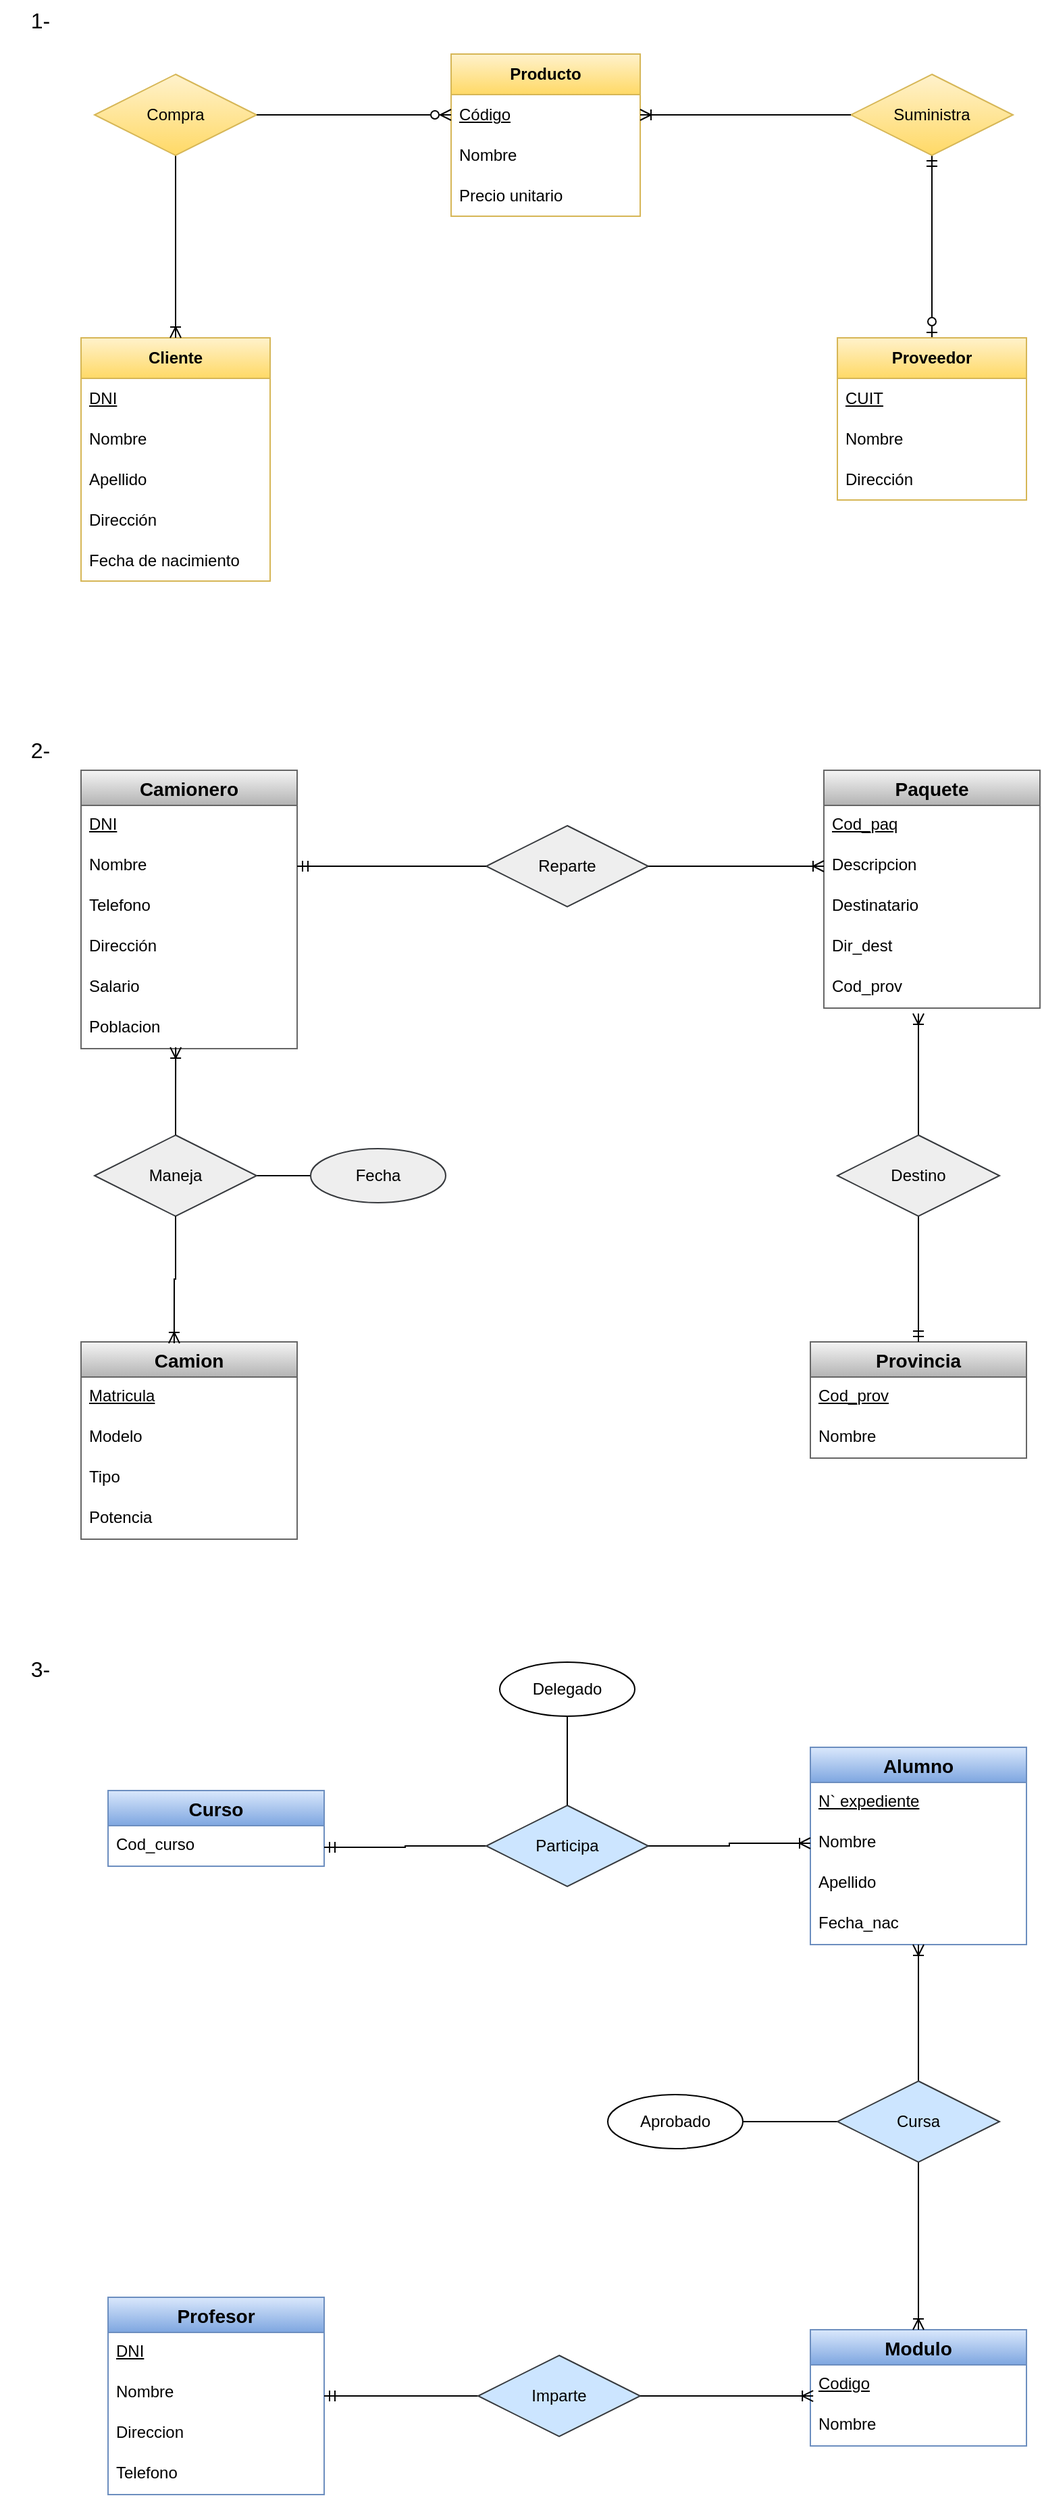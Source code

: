 <mxfile version="24.2.7" type="github">
  <diagram name="Página-1" id="JKMxo9DjYu4owPOHbT-M">
    <mxGraphModel dx="1434" dy="748" grid="1" gridSize="10" guides="1" tooltips="1" connect="1" arrows="1" fold="1" page="1" pageScale="1" pageWidth="827" pageHeight="1169" math="0" shadow="0">
      <root>
        <mxCell id="0" />
        <mxCell id="1" parent="0" />
        <mxCell id="mclD6wD43o4qSjd1h-Sg-1" value="Cliente" style="swimlane;fontStyle=1;childLayout=stackLayout;horizontal=1;startSize=30;horizontalStack=0;resizeParent=1;resizeParentMax=0;resizeLast=0;collapsible=1;marginBottom=0;whiteSpace=wrap;html=1;fillColor=#fff2cc;gradientColor=#ffd966;strokeColor=#d6b656;" parent="1" vertex="1">
          <mxGeometry x="70" y="280" width="140" height="180" as="geometry" />
        </mxCell>
        <mxCell id="mclD6wD43o4qSjd1h-Sg-4" value="DNI" style="text;strokeColor=none;fillColor=none;align=left;verticalAlign=middle;spacingLeft=4;spacingRight=4;overflow=hidden;points=[[0,0.5],[1,0.5]];portConstraint=eastwest;rotatable=0;whiteSpace=wrap;html=1;fontStyle=4" parent="mclD6wD43o4qSjd1h-Sg-1" vertex="1">
          <mxGeometry y="30" width="140" height="30" as="geometry" />
        </mxCell>
        <mxCell id="mclD6wD43o4qSjd1h-Sg-2" value="Nombre" style="text;strokeColor=none;fillColor=none;align=left;verticalAlign=middle;spacingLeft=4;spacingRight=4;overflow=hidden;points=[[0,0.5],[1,0.5]];portConstraint=eastwest;rotatable=0;whiteSpace=wrap;html=1;" parent="mclD6wD43o4qSjd1h-Sg-1" vertex="1">
          <mxGeometry y="60" width="140" height="30" as="geometry" />
        </mxCell>
        <mxCell id="mclD6wD43o4qSjd1h-Sg-3" value="Apellido" style="text;strokeColor=none;fillColor=none;align=left;verticalAlign=middle;spacingLeft=4;spacingRight=4;overflow=hidden;points=[[0,0.5],[1,0.5]];portConstraint=eastwest;rotatable=0;whiteSpace=wrap;html=1;" parent="mclD6wD43o4qSjd1h-Sg-1" vertex="1">
          <mxGeometry y="90" width="140" height="30" as="geometry" />
        </mxCell>
        <mxCell id="mclD6wD43o4qSjd1h-Sg-6" value="Dirección" style="text;strokeColor=none;fillColor=none;align=left;verticalAlign=middle;spacingLeft=4;spacingRight=4;overflow=hidden;points=[[0,0.5],[1,0.5]];portConstraint=eastwest;rotatable=0;whiteSpace=wrap;html=1;" parent="mclD6wD43o4qSjd1h-Sg-1" vertex="1">
          <mxGeometry y="120" width="140" height="30" as="geometry" />
        </mxCell>
        <mxCell id="mclD6wD43o4qSjd1h-Sg-5" value="Fecha de nacimiento" style="text;strokeColor=none;fillColor=none;align=left;verticalAlign=middle;spacingLeft=4;spacingRight=4;overflow=hidden;points=[[0,0.5],[1,0.5]];portConstraint=eastwest;rotatable=0;whiteSpace=wrap;html=1;" parent="mclD6wD43o4qSjd1h-Sg-1" vertex="1">
          <mxGeometry y="150" width="140" height="30" as="geometry" />
        </mxCell>
        <mxCell id="mclD6wD43o4qSjd1h-Sg-7" value="Producto" style="swimlane;fontStyle=1;childLayout=stackLayout;horizontal=1;startSize=30;horizontalStack=0;resizeParent=1;resizeParentMax=0;resizeLast=0;collapsible=1;marginBottom=0;whiteSpace=wrap;html=1;fillColor=#fff2cc;gradientColor=#ffd966;strokeColor=#d6b656;" parent="1" vertex="1">
          <mxGeometry x="344" y="70" width="140" height="120" as="geometry" />
        </mxCell>
        <mxCell id="mclD6wD43o4qSjd1h-Sg-9" value="Código" style="text;strokeColor=none;fillColor=none;align=left;verticalAlign=middle;spacingLeft=4;spacingRight=4;overflow=hidden;points=[[0,0.5],[1,0.5]];portConstraint=eastwest;rotatable=0;whiteSpace=wrap;html=1;fontStyle=4" parent="mclD6wD43o4qSjd1h-Sg-7" vertex="1">
          <mxGeometry y="30" width="140" height="30" as="geometry" />
        </mxCell>
        <mxCell id="mclD6wD43o4qSjd1h-Sg-8" value="Nombre" style="text;strokeColor=none;fillColor=none;align=left;verticalAlign=middle;spacingLeft=4;spacingRight=4;overflow=hidden;points=[[0,0.5],[1,0.5]];portConstraint=eastwest;rotatable=0;whiteSpace=wrap;html=1;" parent="mclD6wD43o4qSjd1h-Sg-7" vertex="1">
          <mxGeometry y="60" width="140" height="30" as="geometry" />
        </mxCell>
        <mxCell id="mclD6wD43o4qSjd1h-Sg-10" value="Precio unitario" style="text;strokeColor=none;fillColor=none;align=left;verticalAlign=middle;spacingLeft=4;spacingRight=4;overflow=hidden;points=[[0,0.5],[1,0.5]];portConstraint=eastwest;rotatable=0;whiteSpace=wrap;html=1;" parent="mclD6wD43o4qSjd1h-Sg-7" vertex="1">
          <mxGeometry y="90" width="140" height="30" as="geometry" />
        </mxCell>
        <mxCell id="mclD6wD43o4qSjd1h-Sg-24" style="edgeStyle=orthogonalEdgeStyle;rounded=0;orthogonalLoop=1;jettySize=auto;html=1;exitX=0.5;exitY=0;exitDx=0;exitDy=0;entryX=0.5;entryY=1;entryDx=0;entryDy=0;endArrow=ERmandOne;endFill=0;startArrow=ERzeroToOne;startFill=0;" parent="1" source="mclD6wD43o4qSjd1h-Sg-11" target="mclD6wD43o4qSjd1h-Sg-21" edge="1">
          <mxGeometry relative="1" as="geometry" />
        </mxCell>
        <mxCell id="mclD6wD43o4qSjd1h-Sg-11" value="Proveedor" style="swimlane;fontStyle=1;childLayout=stackLayout;horizontal=1;startSize=30;horizontalStack=0;resizeParent=1;resizeParentMax=0;resizeLast=0;collapsible=1;marginBottom=0;whiteSpace=wrap;html=1;fillColor=#fff2cc;gradientColor=#ffd966;strokeColor=#d6b656;" parent="1" vertex="1">
          <mxGeometry x="630" y="280" width="140" height="120" as="geometry" />
        </mxCell>
        <mxCell id="mclD6wD43o4qSjd1h-Sg-12" value="&lt;u&gt;CUIT&lt;/u&gt;" style="text;strokeColor=none;fillColor=none;align=left;verticalAlign=middle;spacingLeft=4;spacingRight=4;overflow=hidden;points=[[0,0.5],[1,0.5]];portConstraint=eastwest;rotatable=0;whiteSpace=wrap;html=1;" parent="mclD6wD43o4qSjd1h-Sg-11" vertex="1">
          <mxGeometry y="30" width="140" height="30" as="geometry" />
        </mxCell>
        <mxCell id="mclD6wD43o4qSjd1h-Sg-13" value="Nombre" style="text;strokeColor=none;fillColor=none;align=left;verticalAlign=middle;spacingLeft=4;spacingRight=4;overflow=hidden;points=[[0,0.5],[1,0.5]];portConstraint=eastwest;rotatable=0;whiteSpace=wrap;html=1;" parent="mclD6wD43o4qSjd1h-Sg-11" vertex="1">
          <mxGeometry y="60" width="140" height="30" as="geometry" />
        </mxCell>
        <mxCell id="mclD6wD43o4qSjd1h-Sg-14" value="Dirección" style="text;strokeColor=none;fillColor=none;align=left;verticalAlign=middle;spacingLeft=4;spacingRight=4;overflow=hidden;points=[[0,0.5],[1,0.5]];portConstraint=eastwest;rotatable=0;whiteSpace=wrap;html=1;" parent="mclD6wD43o4qSjd1h-Sg-11" vertex="1">
          <mxGeometry y="90" width="140" height="30" as="geometry" />
        </mxCell>
        <mxCell id="mclD6wD43o4qSjd1h-Sg-27" style="edgeStyle=orthogonalEdgeStyle;rounded=0;orthogonalLoop=1;jettySize=auto;html=1;exitX=0.5;exitY=1;exitDx=0;exitDy=0;entryX=0.5;entryY=0;entryDx=0;entryDy=0;endArrow=ERoneToMany;endFill=0;" parent="1" source="mclD6wD43o4qSjd1h-Sg-20" target="mclD6wD43o4qSjd1h-Sg-1" edge="1">
          <mxGeometry relative="1" as="geometry" />
        </mxCell>
        <mxCell id="mclD6wD43o4qSjd1h-Sg-20" value="Compra" style="shape=rhombus;perimeter=rhombusPerimeter;whiteSpace=wrap;html=1;align=center;fillColor=#fff2cc;gradientColor=#ffd966;strokeColor=#d6b656;" parent="1" vertex="1">
          <mxGeometry x="80" y="85" width="120" height="60" as="geometry" />
        </mxCell>
        <mxCell id="mclD6wD43o4qSjd1h-Sg-21" value="Suministra" style="shape=rhombus;perimeter=rhombusPerimeter;whiteSpace=wrap;html=1;align=center;fillColor=#fff2cc;gradientColor=#ffd966;strokeColor=#d6b656;" parent="1" vertex="1">
          <mxGeometry x="640" y="85" width="120" height="60" as="geometry" />
        </mxCell>
        <mxCell id="mclD6wD43o4qSjd1h-Sg-22" value="" style="edgeStyle=entityRelationEdgeStyle;fontSize=12;html=1;endArrow=ERoneToMany;endFill=0;rounded=0;entryX=1;entryY=0.5;entryDx=0;entryDy=0;exitX=0;exitY=0.5;exitDx=0;exitDy=0;" parent="1" source="mclD6wD43o4qSjd1h-Sg-21" target="mclD6wD43o4qSjd1h-Sg-9" edge="1">
          <mxGeometry width="100" height="100" relative="1" as="geometry">
            <mxPoint x="510" y="260" as="sourcePoint" />
            <mxPoint x="610" y="160" as="targetPoint" />
          </mxGeometry>
        </mxCell>
        <mxCell id="mclD6wD43o4qSjd1h-Sg-25" value="" style="edgeStyle=entityRelationEdgeStyle;fontSize=12;html=1;endArrow=ERzeroToMany;endFill=1;rounded=0;exitX=1;exitY=0.5;exitDx=0;exitDy=0;entryX=0;entryY=0.5;entryDx=0;entryDy=0;" parent="1" source="mclD6wD43o4qSjd1h-Sg-20" target="mclD6wD43o4qSjd1h-Sg-9" edge="1">
          <mxGeometry width="100" height="100" relative="1" as="geometry">
            <mxPoint x="250" y="210" as="sourcePoint" />
            <mxPoint x="350" y="110" as="targetPoint" />
          </mxGeometry>
        </mxCell>
        <mxCell id="mclD6wD43o4qSjd1h-Sg-28" value="&lt;font size=&quot;3&quot;&gt;1-&lt;/font&gt;" style="text;html=1;align=center;verticalAlign=middle;whiteSpace=wrap;rounded=0;" parent="1" vertex="1">
          <mxGeometry x="10" y="30" width="60" height="30" as="geometry" />
        </mxCell>
        <mxCell id="mclD6wD43o4qSjd1h-Sg-29" value="2-" style="text;html=1;align=center;verticalAlign=middle;whiteSpace=wrap;rounded=0;fontSize=16;" parent="1" vertex="1">
          <mxGeometry x="10" y="570" width="60" height="30" as="geometry" />
        </mxCell>
        <mxCell id="mclD6wD43o4qSjd1h-Sg-30" value="Camionero" style="swimlane;fontStyle=1;childLayout=stackLayout;horizontal=1;startSize=26;horizontalStack=0;resizeParent=1;resizeParentMax=0;resizeLast=0;collapsible=1;marginBottom=0;align=center;fontSize=14;fillColor=#f5f5f5;gradientColor=#b3b3b3;strokeColor=#666666;" parent="1" vertex="1">
          <mxGeometry x="70" y="600" width="160" height="206" as="geometry" />
        </mxCell>
        <mxCell id="mclD6wD43o4qSjd1h-Sg-31" value="DNI" style="text;strokeColor=none;fillColor=none;spacingLeft=4;spacingRight=4;overflow=hidden;rotatable=0;points=[[0,0.5],[1,0.5]];portConstraint=eastwest;fontSize=12;whiteSpace=wrap;html=1;fontStyle=4" parent="mclD6wD43o4qSjd1h-Sg-30" vertex="1">
          <mxGeometry y="26" width="160" height="30" as="geometry" />
        </mxCell>
        <mxCell id="mclD6wD43o4qSjd1h-Sg-32" value="Nombre" style="text;strokeColor=none;fillColor=none;spacingLeft=4;spacingRight=4;overflow=hidden;rotatable=0;points=[[0,0.5],[1,0.5]];portConstraint=eastwest;fontSize=12;whiteSpace=wrap;html=1;" parent="mclD6wD43o4qSjd1h-Sg-30" vertex="1">
          <mxGeometry y="56" width="160" height="30" as="geometry" />
        </mxCell>
        <mxCell id="mclD6wD43o4qSjd1h-Sg-33" value="Telefono" style="text;strokeColor=none;fillColor=none;spacingLeft=4;spacingRight=4;overflow=hidden;rotatable=0;points=[[0,0.5],[1,0.5]];portConstraint=eastwest;fontSize=12;whiteSpace=wrap;html=1;" parent="mclD6wD43o4qSjd1h-Sg-30" vertex="1">
          <mxGeometry y="86" width="160" height="30" as="geometry" />
        </mxCell>
        <mxCell id="mclD6wD43o4qSjd1h-Sg-48" value="Dirección" style="text;strokeColor=none;fillColor=none;spacingLeft=4;spacingRight=4;overflow=hidden;rotatable=0;points=[[0,0.5],[1,0.5]];portConstraint=eastwest;fontSize=12;whiteSpace=wrap;html=1;" parent="mclD6wD43o4qSjd1h-Sg-30" vertex="1">
          <mxGeometry y="116" width="160" height="30" as="geometry" />
        </mxCell>
        <mxCell id="mclD6wD43o4qSjd1h-Sg-47" value="Salario" style="text;strokeColor=none;fillColor=none;spacingLeft=4;spacingRight=4;overflow=hidden;rotatable=0;points=[[0,0.5],[1,0.5]];portConstraint=eastwest;fontSize=12;whiteSpace=wrap;html=1;" parent="mclD6wD43o4qSjd1h-Sg-30" vertex="1">
          <mxGeometry y="146" width="160" height="30" as="geometry" />
        </mxCell>
        <mxCell id="mclD6wD43o4qSjd1h-Sg-46" value="Poblacion" style="text;strokeColor=none;fillColor=none;spacingLeft=4;spacingRight=4;overflow=hidden;rotatable=0;points=[[0,0.5],[1,0.5]];portConstraint=eastwest;fontSize=12;whiteSpace=wrap;html=1;" parent="mclD6wD43o4qSjd1h-Sg-30" vertex="1">
          <mxGeometry y="176" width="160" height="30" as="geometry" />
        </mxCell>
        <mxCell id="mclD6wD43o4qSjd1h-Sg-34" value="Paquete" style="swimlane;fontStyle=1;childLayout=stackLayout;horizontal=1;startSize=26;horizontalStack=0;resizeParent=1;resizeParentMax=0;resizeLast=0;collapsible=1;marginBottom=0;align=center;fontSize=14;fillColor=#f5f5f5;gradientColor=#b3b3b3;strokeColor=#666666;" parent="1" vertex="1">
          <mxGeometry x="620" y="600" width="160" height="176" as="geometry" />
        </mxCell>
        <mxCell id="mclD6wD43o4qSjd1h-Sg-35" value="Cod_paq" style="text;strokeColor=none;fillColor=none;spacingLeft=4;spacingRight=4;overflow=hidden;rotatable=0;points=[[0,0.5],[1,0.5]];portConstraint=eastwest;fontSize=12;whiteSpace=wrap;html=1;fontStyle=4" parent="mclD6wD43o4qSjd1h-Sg-34" vertex="1">
          <mxGeometry y="26" width="160" height="30" as="geometry" />
        </mxCell>
        <mxCell id="mclD6wD43o4qSjd1h-Sg-36" value="Descripcion" style="text;strokeColor=none;fillColor=none;spacingLeft=4;spacingRight=4;overflow=hidden;rotatable=0;points=[[0,0.5],[1,0.5]];portConstraint=eastwest;fontSize=12;whiteSpace=wrap;html=1;" parent="mclD6wD43o4qSjd1h-Sg-34" vertex="1">
          <mxGeometry y="56" width="160" height="30" as="geometry" />
        </mxCell>
        <mxCell id="mclD6wD43o4qSjd1h-Sg-37" value="Destinatario" style="text;strokeColor=none;fillColor=none;spacingLeft=4;spacingRight=4;overflow=hidden;rotatable=0;points=[[0,0.5],[1,0.5]];portConstraint=eastwest;fontSize=12;whiteSpace=wrap;html=1;" parent="mclD6wD43o4qSjd1h-Sg-34" vertex="1">
          <mxGeometry y="86" width="160" height="30" as="geometry" />
        </mxCell>
        <mxCell id="mclD6wD43o4qSjd1h-Sg-49" value="Dir_dest" style="text;strokeColor=none;fillColor=none;spacingLeft=4;spacingRight=4;overflow=hidden;rotatable=0;points=[[0,0.5],[1,0.5]];portConstraint=eastwest;fontSize=12;whiteSpace=wrap;html=1;" parent="mclD6wD43o4qSjd1h-Sg-34" vertex="1">
          <mxGeometry y="116" width="160" height="30" as="geometry" />
        </mxCell>
        <mxCell id="mclD6wD43o4qSjd1h-Sg-54" value="Cod_prov" style="text;strokeColor=none;fillColor=none;spacingLeft=4;spacingRight=4;overflow=hidden;rotatable=0;points=[[0,0.5],[1,0.5]];portConstraint=eastwest;fontSize=12;whiteSpace=wrap;html=1;" parent="mclD6wD43o4qSjd1h-Sg-34" vertex="1">
          <mxGeometry y="146" width="160" height="30" as="geometry" />
        </mxCell>
        <mxCell id="mclD6wD43o4qSjd1h-Sg-38" value="Provincia" style="swimlane;fontStyle=1;childLayout=stackLayout;horizontal=1;startSize=26;horizontalStack=0;resizeParent=1;resizeParentMax=0;resizeLast=0;collapsible=1;marginBottom=0;align=center;fontSize=14;fillColor=#f5f5f5;gradientColor=#b3b3b3;strokeColor=#666666;" parent="1" vertex="1">
          <mxGeometry x="610" y="1023" width="160" height="86" as="geometry" />
        </mxCell>
        <mxCell id="mclD6wD43o4qSjd1h-Sg-39" value="Cod_prov" style="text;strokeColor=none;fillColor=none;spacingLeft=4;spacingRight=4;overflow=hidden;rotatable=0;points=[[0,0.5],[1,0.5]];portConstraint=eastwest;fontSize=12;whiteSpace=wrap;html=1;fontStyle=4" parent="mclD6wD43o4qSjd1h-Sg-38" vertex="1">
          <mxGeometry y="26" width="160" height="30" as="geometry" />
        </mxCell>
        <mxCell id="mclD6wD43o4qSjd1h-Sg-40" value="Nombre" style="text;strokeColor=none;fillColor=none;spacingLeft=4;spacingRight=4;overflow=hidden;rotatable=0;points=[[0,0.5],[1,0.5]];portConstraint=eastwest;fontSize=12;whiteSpace=wrap;html=1;" parent="mclD6wD43o4qSjd1h-Sg-38" vertex="1">
          <mxGeometry y="56" width="160" height="30" as="geometry" />
        </mxCell>
        <mxCell id="mclD6wD43o4qSjd1h-Sg-42" value="Camion" style="swimlane;fontStyle=1;childLayout=stackLayout;horizontal=1;startSize=26;horizontalStack=0;resizeParent=1;resizeParentMax=0;resizeLast=0;collapsible=1;marginBottom=0;align=center;fontSize=14;fillColor=#f5f5f5;gradientColor=#b3b3b3;strokeColor=#666666;" parent="1" vertex="1">
          <mxGeometry x="70" y="1023" width="160" height="146" as="geometry" />
        </mxCell>
        <mxCell id="mclD6wD43o4qSjd1h-Sg-43" value="Matricula" style="text;strokeColor=none;fillColor=none;spacingLeft=4;spacingRight=4;overflow=hidden;rotatable=0;points=[[0,0.5],[1,0.5]];portConstraint=eastwest;fontSize=12;whiteSpace=wrap;html=1;fontStyle=4" parent="mclD6wD43o4qSjd1h-Sg-42" vertex="1">
          <mxGeometry y="26" width="160" height="30" as="geometry" />
        </mxCell>
        <mxCell id="mclD6wD43o4qSjd1h-Sg-44" value="Modelo" style="text;strokeColor=none;fillColor=none;spacingLeft=4;spacingRight=4;overflow=hidden;rotatable=0;points=[[0,0.5],[1,0.5]];portConstraint=eastwest;fontSize=12;whiteSpace=wrap;html=1;" parent="mclD6wD43o4qSjd1h-Sg-42" vertex="1">
          <mxGeometry y="56" width="160" height="30" as="geometry" />
        </mxCell>
        <mxCell id="mclD6wD43o4qSjd1h-Sg-45" value="Tipo" style="text;strokeColor=none;fillColor=none;spacingLeft=4;spacingRight=4;overflow=hidden;rotatable=0;points=[[0,0.5],[1,0.5]];portConstraint=eastwest;fontSize=12;whiteSpace=wrap;html=1;" parent="mclD6wD43o4qSjd1h-Sg-42" vertex="1">
          <mxGeometry y="86" width="160" height="30" as="geometry" />
        </mxCell>
        <mxCell id="mclD6wD43o4qSjd1h-Sg-50" value="Potencia" style="text;strokeColor=none;fillColor=none;spacingLeft=4;spacingRight=4;overflow=hidden;rotatable=0;points=[[0,0.5],[1,0.5]];portConstraint=eastwest;fontSize=12;whiteSpace=wrap;html=1;" parent="mclD6wD43o4qSjd1h-Sg-42" vertex="1">
          <mxGeometry y="116" width="160" height="30" as="geometry" />
        </mxCell>
        <mxCell id="mclD6wD43o4qSjd1h-Sg-51" value="Reparte" style="shape=rhombus;perimeter=rhombusPerimeter;whiteSpace=wrap;html=1;align=center;fillColor=#eeeeee;strokeColor=#36393d;" parent="1" vertex="1">
          <mxGeometry x="370" y="641" width="120" height="60" as="geometry" />
        </mxCell>
        <mxCell id="h4vn-3cSuO3_5yTzSd8_-53" style="edgeStyle=orthogonalEdgeStyle;rounded=0;orthogonalLoop=1;jettySize=auto;html=1;exitX=1;exitY=0.5;exitDx=0;exitDy=0;entryX=0;entryY=0.5;entryDx=0;entryDy=0;endArrow=none;endFill=0;" edge="1" parent="1" source="mclD6wD43o4qSjd1h-Sg-52" target="h4vn-3cSuO3_5yTzSd8_-52">
          <mxGeometry relative="1" as="geometry" />
        </mxCell>
        <mxCell id="mclD6wD43o4qSjd1h-Sg-52" value="Maneja" style="shape=rhombus;perimeter=rhombusPerimeter;whiteSpace=wrap;html=1;align=center;fillColor=#eeeeee;strokeColor=#36393d;" parent="1" vertex="1">
          <mxGeometry x="80" y="870" width="120" height="60" as="geometry" />
        </mxCell>
        <mxCell id="h4vn-3cSuO3_5yTzSd8_-48" style="edgeStyle=orthogonalEdgeStyle;rounded=0;orthogonalLoop=1;jettySize=auto;html=1;exitX=0.5;exitY=0;exitDx=0;exitDy=0;endArrow=ERoneToMany;endFill=0;" edge="1" parent="1" source="mclD6wD43o4qSjd1h-Sg-53">
          <mxGeometry relative="1" as="geometry">
            <mxPoint x="690" y="780" as="targetPoint" />
          </mxGeometry>
        </mxCell>
        <mxCell id="h4vn-3cSuO3_5yTzSd8_-49" style="edgeStyle=orthogonalEdgeStyle;rounded=0;orthogonalLoop=1;jettySize=auto;html=1;exitX=0.5;exitY=1;exitDx=0;exitDy=0;entryX=0.5;entryY=0;entryDx=0;entryDy=0;endArrow=ERmandOne;endFill=0;" edge="1" parent="1" source="mclD6wD43o4qSjd1h-Sg-53" target="mclD6wD43o4qSjd1h-Sg-38">
          <mxGeometry relative="1" as="geometry" />
        </mxCell>
        <mxCell id="mclD6wD43o4qSjd1h-Sg-53" value="Destino" style="shape=rhombus;perimeter=rhombusPerimeter;whiteSpace=wrap;html=1;align=center;fillColor=#eeeeee;strokeColor=#36393d;" parent="1" vertex="1">
          <mxGeometry x="630" y="870" width="120" height="60" as="geometry" />
        </mxCell>
        <mxCell id="h4vn-3cSuO3_5yTzSd8_-1" value="&lt;font style=&quot;font-size: 16px;&quot;&gt;3-&lt;/font&gt;" style="text;html=1;align=center;verticalAlign=middle;whiteSpace=wrap;rounded=0;" vertex="1" parent="1">
          <mxGeometry x="10" y="1250" width="60" height="30" as="geometry" />
        </mxCell>
        <mxCell id="h4vn-3cSuO3_5yTzSd8_-2" value="Profesor" style="swimlane;fontStyle=1;childLayout=stackLayout;horizontal=1;startSize=26;horizontalStack=0;resizeParent=1;resizeParentMax=0;resizeLast=0;collapsible=1;marginBottom=0;align=center;fontSize=14;fillColor=#dae8fc;gradientColor=#7ea6e0;strokeColor=#6c8ebf;" vertex="1" parent="1">
          <mxGeometry x="90" y="1730" width="160" height="146" as="geometry" />
        </mxCell>
        <mxCell id="h4vn-3cSuO3_5yTzSd8_-3" value="DNI" style="text;strokeColor=none;fillColor=none;spacingLeft=4;spacingRight=4;overflow=hidden;rotatable=0;points=[[0,0.5],[1,0.5]];portConstraint=eastwest;fontSize=12;whiteSpace=wrap;html=1;fontStyle=4" vertex="1" parent="h4vn-3cSuO3_5yTzSd8_-2">
          <mxGeometry y="26" width="160" height="30" as="geometry" />
        </mxCell>
        <mxCell id="h4vn-3cSuO3_5yTzSd8_-4" value="Nombre" style="text;strokeColor=none;fillColor=none;spacingLeft=4;spacingRight=4;overflow=hidden;rotatable=0;points=[[0,0.5],[1,0.5]];portConstraint=eastwest;fontSize=12;whiteSpace=wrap;html=1;" vertex="1" parent="h4vn-3cSuO3_5yTzSd8_-2">
          <mxGeometry y="56" width="160" height="30" as="geometry" />
        </mxCell>
        <mxCell id="h4vn-3cSuO3_5yTzSd8_-5" value="Direccion" style="text;strokeColor=none;fillColor=none;spacingLeft=4;spacingRight=4;overflow=hidden;rotatable=0;points=[[0,0.5],[1,0.5]];portConstraint=eastwest;fontSize=12;whiteSpace=wrap;html=1;" vertex="1" parent="h4vn-3cSuO3_5yTzSd8_-2">
          <mxGeometry y="86" width="160" height="30" as="geometry" />
        </mxCell>
        <mxCell id="h4vn-3cSuO3_5yTzSd8_-6" value="Telefono" style="text;strokeColor=none;fillColor=none;spacingLeft=4;spacingRight=4;overflow=hidden;rotatable=0;points=[[0,0.5],[1,0.5]];portConstraint=eastwest;fontSize=12;whiteSpace=wrap;html=1;" vertex="1" parent="h4vn-3cSuO3_5yTzSd8_-2">
          <mxGeometry y="116" width="160" height="30" as="geometry" />
        </mxCell>
        <mxCell id="h4vn-3cSuO3_5yTzSd8_-7" value="Modulo" style="swimlane;fontStyle=1;childLayout=stackLayout;horizontal=1;startSize=26;horizontalStack=0;resizeParent=1;resizeParentMax=0;resizeLast=0;collapsible=1;marginBottom=0;align=center;fontSize=14;fillColor=#dae8fc;gradientColor=#7ea6e0;strokeColor=#6c8ebf;" vertex="1" parent="1">
          <mxGeometry x="610" y="1754" width="160" height="86" as="geometry" />
        </mxCell>
        <mxCell id="h4vn-3cSuO3_5yTzSd8_-8" value="&lt;u&gt;Codigo&lt;/u&gt;" style="text;strokeColor=none;fillColor=none;spacingLeft=4;spacingRight=4;overflow=hidden;rotatable=0;points=[[0,0.5],[1,0.5]];portConstraint=eastwest;fontSize=12;whiteSpace=wrap;html=1;" vertex="1" parent="h4vn-3cSuO3_5yTzSd8_-7">
          <mxGeometry y="26" width="160" height="30" as="geometry" />
        </mxCell>
        <mxCell id="h4vn-3cSuO3_5yTzSd8_-9" value="Nombre" style="text;strokeColor=none;fillColor=none;spacingLeft=4;spacingRight=4;overflow=hidden;rotatable=0;points=[[0,0.5],[1,0.5]];portConstraint=eastwest;fontSize=12;whiteSpace=wrap;html=1;" vertex="1" parent="h4vn-3cSuO3_5yTzSd8_-7">
          <mxGeometry y="56" width="160" height="30" as="geometry" />
        </mxCell>
        <mxCell id="h4vn-3cSuO3_5yTzSd8_-11" value="Alumno" style="swimlane;fontStyle=1;childLayout=stackLayout;horizontal=1;startSize=26;horizontalStack=0;resizeParent=1;resizeParentMax=0;resizeLast=0;collapsible=1;marginBottom=0;align=center;fontSize=14;fillColor=#dae8fc;gradientColor=#7ea6e0;strokeColor=#6c8ebf;" vertex="1" parent="1">
          <mxGeometry x="610" y="1323" width="160" height="146" as="geometry" />
        </mxCell>
        <mxCell id="h4vn-3cSuO3_5yTzSd8_-12" value="N` expediente" style="text;strokeColor=none;fillColor=none;spacingLeft=4;spacingRight=4;overflow=hidden;rotatable=0;points=[[0,0.5],[1,0.5]];portConstraint=eastwest;fontSize=12;whiteSpace=wrap;html=1;fontStyle=4" vertex="1" parent="h4vn-3cSuO3_5yTzSd8_-11">
          <mxGeometry y="26" width="160" height="30" as="geometry" />
        </mxCell>
        <mxCell id="h4vn-3cSuO3_5yTzSd8_-13" value="Nombre" style="text;strokeColor=none;fillColor=none;spacingLeft=4;spacingRight=4;overflow=hidden;rotatable=0;points=[[0,0.5],[1,0.5]];portConstraint=eastwest;fontSize=12;whiteSpace=wrap;html=1;" vertex="1" parent="h4vn-3cSuO3_5yTzSd8_-11">
          <mxGeometry y="56" width="160" height="30" as="geometry" />
        </mxCell>
        <mxCell id="h4vn-3cSuO3_5yTzSd8_-14" value="Apellido" style="text;strokeColor=none;fillColor=none;spacingLeft=4;spacingRight=4;overflow=hidden;rotatable=0;points=[[0,0.5],[1,0.5]];portConstraint=eastwest;fontSize=12;whiteSpace=wrap;html=1;" vertex="1" parent="h4vn-3cSuO3_5yTzSd8_-11">
          <mxGeometry y="86" width="160" height="30" as="geometry" />
        </mxCell>
        <mxCell id="h4vn-3cSuO3_5yTzSd8_-15" value="Fecha_nac" style="text;strokeColor=none;fillColor=none;spacingLeft=4;spacingRight=4;overflow=hidden;rotatable=0;points=[[0,0.5],[1,0.5]];portConstraint=eastwest;fontSize=12;whiteSpace=wrap;html=1;" vertex="1" parent="h4vn-3cSuO3_5yTzSd8_-11">
          <mxGeometry y="116" width="160" height="30" as="geometry" />
        </mxCell>
        <mxCell id="h4vn-3cSuO3_5yTzSd8_-28" value="Curso" style="swimlane;fontStyle=1;childLayout=stackLayout;horizontal=1;startSize=26;horizontalStack=0;resizeParent=1;resizeParentMax=0;resizeLast=0;collapsible=1;marginBottom=0;align=center;fontSize=14;fillColor=#dae8fc;gradientColor=#7ea6e0;strokeColor=#6c8ebf;" vertex="1" parent="1">
          <mxGeometry x="90" y="1355" width="160" height="56" as="geometry" />
        </mxCell>
        <mxCell id="h4vn-3cSuO3_5yTzSd8_-29" value="Cod_curso" style="text;strokeColor=none;fillColor=none;spacingLeft=4;spacingRight=4;overflow=hidden;rotatable=0;points=[[0,0.5],[1,0.5]];portConstraint=eastwest;fontSize=12;whiteSpace=wrap;html=1;" vertex="1" parent="h4vn-3cSuO3_5yTzSd8_-28">
          <mxGeometry y="26" width="160" height="30" as="geometry" />
        </mxCell>
        <mxCell id="h4vn-3cSuO3_5yTzSd8_-35" style="edgeStyle=orthogonalEdgeStyle;rounded=0;orthogonalLoop=1;jettySize=auto;html=1;exitX=0;exitY=0.5;exitDx=0;exitDy=0;entryX=1;entryY=0.5;entryDx=0;entryDy=0;endArrow=ERmandOne;endFill=0;" edge="1" parent="1" source="h4vn-3cSuO3_5yTzSd8_-33" target="h4vn-3cSuO3_5yTzSd8_-2">
          <mxGeometry relative="1" as="geometry" />
        </mxCell>
        <mxCell id="h4vn-3cSuO3_5yTzSd8_-33" value="Imparte" style="shape=rhombus;perimeter=rhombusPerimeter;whiteSpace=wrap;html=1;align=center;fillColor=#cce5ff;strokeColor=#36393d;" vertex="1" parent="1">
          <mxGeometry x="364" y="1773" width="120" height="60" as="geometry" />
        </mxCell>
        <mxCell id="h4vn-3cSuO3_5yTzSd8_-34" style="edgeStyle=orthogonalEdgeStyle;rounded=0;orthogonalLoop=1;jettySize=auto;html=1;exitX=1;exitY=0.5;exitDx=0;exitDy=0;entryX=0.013;entryY=0.767;entryDx=0;entryDy=0;entryPerimeter=0;endArrow=ERoneToMany;endFill=0;" edge="1" parent="1" source="h4vn-3cSuO3_5yTzSd8_-33" target="h4vn-3cSuO3_5yTzSd8_-8">
          <mxGeometry relative="1" as="geometry" />
        </mxCell>
        <mxCell id="h4vn-3cSuO3_5yTzSd8_-37" style="edgeStyle=orthogonalEdgeStyle;rounded=0;orthogonalLoop=1;jettySize=auto;html=1;exitX=0.5;exitY=0;exitDx=0;exitDy=0;entryX=0.5;entryY=1;entryDx=0;entryDy=0;endArrow=ERoneToMany;endFill=0;" edge="1" parent="1" source="h4vn-3cSuO3_5yTzSd8_-36" target="h4vn-3cSuO3_5yTzSd8_-11">
          <mxGeometry relative="1" as="geometry" />
        </mxCell>
        <mxCell id="h4vn-3cSuO3_5yTzSd8_-38" style="edgeStyle=orthogonalEdgeStyle;rounded=0;orthogonalLoop=1;jettySize=auto;html=1;exitX=0.5;exitY=1;exitDx=0;exitDy=0;entryX=0.5;entryY=0;entryDx=0;entryDy=0;endArrow=ERoneToMany;endFill=0;" edge="1" parent="1" source="h4vn-3cSuO3_5yTzSd8_-36" target="h4vn-3cSuO3_5yTzSd8_-7">
          <mxGeometry relative="1" as="geometry" />
        </mxCell>
        <mxCell id="h4vn-3cSuO3_5yTzSd8_-41" style="edgeStyle=orthogonalEdgeStyle;rounded=0;orthogonalLoop=1;jettySize=auto;html=1;exitX=0;exitY=0.5;exitDx=0;exitDy=0;entryX=1;entryY=0.5;entryDx=0;entryDy=0;endArrow=none;endFill=0;" edge="1" parent="1" source="h4vn-3cSuO3_5yTzSd8_-36" target="h4vn-3cSuO3_5yTzSd8_-40">
          <mxGeometry relative="1" as="geometry" />
        </mxCell>
        <mxCell id="h4vn-3cSuO3_5yTzSd8_-36" value="Cursa" style="shape=rhombus;perimeter=rhombusPerimeter;whiteSpace=wrap;html=1;align=center;fillColor=#cce5ff;strokeColor=#36393d;" vertex="1" parent="1">
          <mxGeometry x="630" y="1570" width="120" height="60" as="geometry" />
        </mxCell>
        <mxCell id="h4vn-3cSuO3_5yTzSd8_-42" style="edgeStyle=orthogonalEdgeStyle;rounded=0;orthogonalLoop=1;jettySize=auto;html=1;exitX=0;exitY=0.5;exitDx=0;exitDy=0;entryX=1;entryY=0.75;entryDx=0;entryDy=0;endArrow=ERmandOne;endFill=0;" edge="1" parent="1" source="h4vn-3cSuO3_5yTzSd8_-39" target="h4vn-3cSuO3_5yTzSd8_-28">
          <mxGeometry relative="1" as="geometry" />
        </mxCell>
        <mxCell id="h4vn-3cSuO3_5yTzSd8_-39" value="&lt;div&gt;Participa&lt;/div&gt;" style="shape=rhombus;perimeter=rhombusPerimeter;whiteSpace=wrap;html=1;align=center;fillColor=#cce5ff;strokeColor=#36393d;" vertex="1" parent="1">
          <mxGeometry x="370" y="1366" width="120" height="60" as="geometry" />
        </mxCell>
        <mxCell id="h4vn-3cSuO3_5yTzSd8_-40" value="Aprobado" style="ellipse;whiteSpace=wrap;html=1;align=center;" vertex="1" parent="1">
          <mxGeometry x="460" y="1580" width="100" height="40" as="geometry" />
        </mxCell>
        <mxCell id="h4vn-3cSuO3_5yTzSd8_-43" style="edgeStyle=orthogonalEdgeStyle;rounded=0;orthogonalLoop=1;jettySize=auto;html=1;exitX=1;exitY=0.5;exitDx=0;exitDy=0;endArrow=ERoneToMany;endFill=0;entryX=0;entryY=0.5;entryDx=0;entryDy=0;" edge="1" parent="1" source="h4vn-3cSuO3_5yTzSd8_-39" target="h4vn-3cSuO3_5yTzSd8_-13">
          <mxGeometry relative="1" as="geometry">
            <mxPoint x="612" y="1380" as="targetPoint" />
          </mxGeometry>
        </mxCell>
        <mxCell id="h4vn-3cSuO3_5yTzSd8_-44" value="Delegado" style="ellipse;whiteSpace=wrap;html=1;align=center;" vertex="1" parent="1">
          <mxGeometry x="380" y="1260" width="100" height="40" as="geometry" />
        </mxCell>
        <mxCell id="h4vn-3cSuO3_5yTzSd8_-45" style="edgeStyle=orthogonalEdgeStyle;rounded=0;orthogonalLoop=1;jettySize=auto;html=1;endArrow=none;endFill=0;" edge="1" parent="1" source="h4vn-3cSuO3_5yTzSd8_-39" target="h4vn-3cSuO3_5yTzSd8_-44">
          <mxGeometry relative="1" as="geometry" />
        </mxCell>
        <mxCell id="h4vn-3cSuO3_5yTzSd8_-46" style="edgeStyle=orthogonalEdgeStyle;rounded=0;orthogonalLoop=1;jettySize=auto;html=1;exitX=0;exitY=0.5;exitDx=0;exitDy=0;entryX=1;entryY=0.5;entryDx=0;entryDy=0;endArrow=ERmandOne;endFill=0;" edge="1" parent="1" source="mclD6wD43o4qSjd1h-Sg-51" target="mclD6wD43o4qSjd1h-Sg-32">
          <mxGeometry relative="1" as="geometry" />
        </mxCell>
        <mxCell id="h4vn-3cSuO3_5yTzSd8_-47" style="edgeStyle=orthogonalEdgeStyle;rounded=0;orthogonalLoop=1;jettySize=auto;html=1;exitX=1;exitY=0.5;exitDx=0;exitDy=0;endArrow=ERoneToMany;endFill=0;entryX=0;entryY=0.5;entryDx=0;entryDy=0;" edge="1" parent="1" source="mclD6wD43o4qSjd1h-Sg-51" target="mclD6wD43o4qSjd1h-Sg-36">
          <mxGeometry relative="1" as="geometry">
            <mxPoint x="620" y="650" as="targetPoint" />
          </mxGeometry>
        </mxCell>
        <mxCell id="h4vn-3cSuO3_5yTzSd8_-50" style="edgeStyle=orthogonalEdgeStyle;rounded=0;orthogonalLoop=1;jettySize=auto;html=1;exitX=0.5;exitY=0;exitDx=0;exitDy=0;entryX=0.438;entryY=0.967;entryDx=0;entryDy=0;entryPerimeter=0;endArrow=ERoneToMany;endFill=0;" edge="1" parent="1" source="mclD6wD43o4qSjd1h-Sg-52" target="mclD6wD43o4qSjd1h-Sg-46">
          <mxGeometry relative="1" as="geometry" />
        </mxCell>
        <mxCell id="h4vn-3cSuO3_5yTzSd8_-51" style="edgeStyle=orthogonalEdgeStyle;rounded=0;orthogonalLoop=1;jettySize=auto;html=1;exitX=0.5;exitY=1;exitDx=0;exitDy=0;entryX=0.431;entryY=0.007;entryDx=0;entryDy=0;entryPerimeter=0;endArrow=ERoneToMany;endFill=0;" edge="1" parent="1" source="mclD6wD43o4qSjd1h-Sg-52" target="mclD6wD43o4qSjd1h-Sg-42">
          <mxGeometry relative="1" as="geometry" />
        </mxCell>
        <mxCell id="h4vn-3cSuO3_5yTzSd8_-52" value="Fecha" style="ellipse;whiteSpace=wrap;html=1;align=center;fillColor=#eeeeee;strokeColor=#36393d;" vertex="1" parent="1">
          <mxGeometry x="240" y="880" width="100" height="40" as="geometry" />
        </mxCell>
      </root>
    </mxGraphModel>
  </diagram>
</mxfile>
